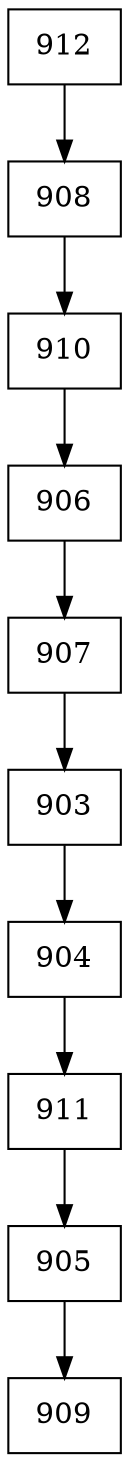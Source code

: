 digraph G {
  node [shape=record];
  node0 [label="{912}"];
  node0 -> node1;
  node1 [label="{908}"];
  node1 -> node2;
  node2 [label="{910}"];
  node2 -> node3;
  node3 [label="{906}"];
  node3 -> node4;
  node4 [label="{907}"];
  node4 -> node5;
  node5 [label="{903}"];
  node5 -> node6;
  node6 [label="{904}"];
  node6 -> node7;
  node7 [label="{911}"];
  node7 -> node8;
  node8 [label="{905}"];
  node8 -> node9;
  node9 [label="{909}"];
}

